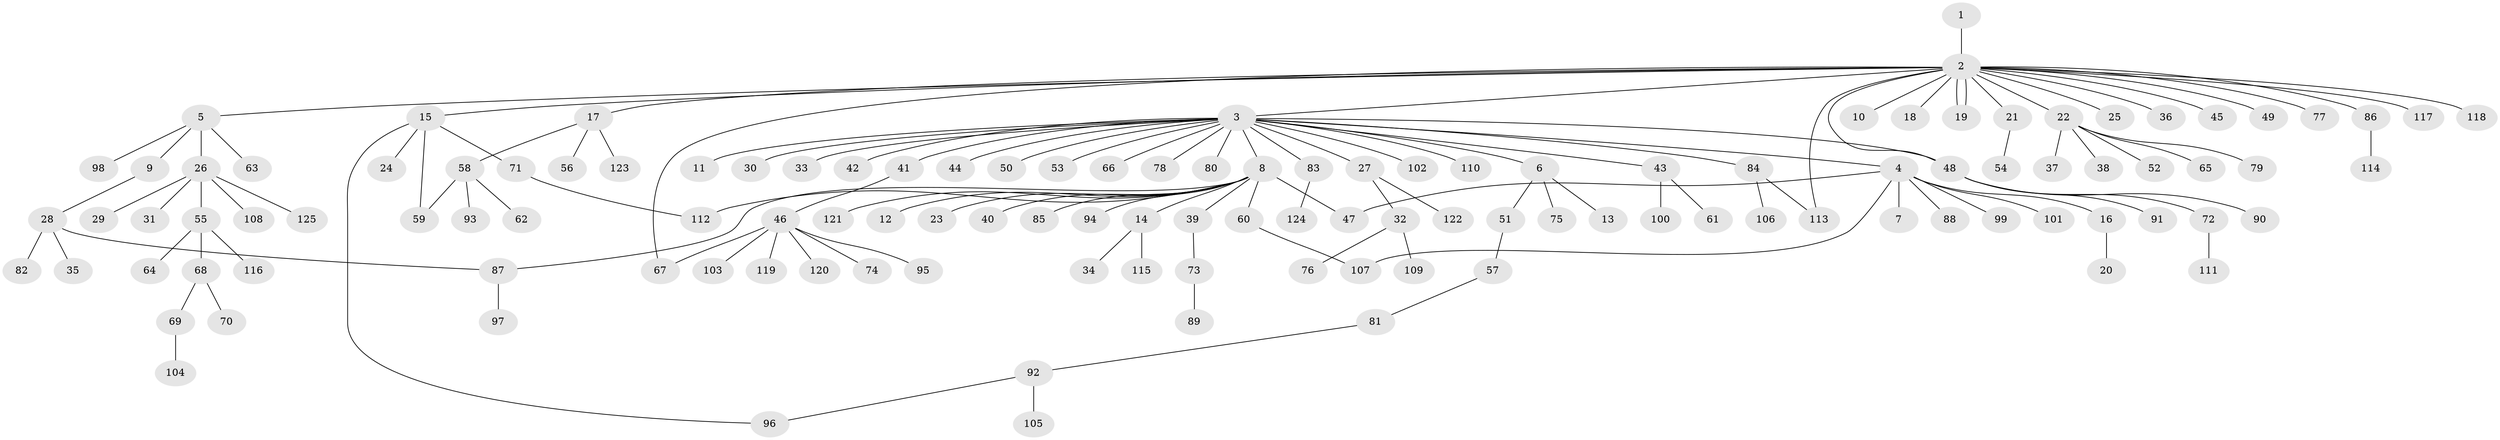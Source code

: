 // coarse degree distribution, {1: 0.6530612244897959, 21: 0.02040816326530612, 8: 0.01020408163265306, 5: 0.061224489795918366, 4: 0.01020408163265306, 13: 0.01020408163265306, 2: 0.19387755102040816, 3: 0.030612244897959183, 6: 0.01020408163265306}
// Generated by graph-tools (version 1.1) at 2025/23/03/03/25 07:23:53]
// undirected, 125 vertices, 134 edges
graph export_dot {
graph [start="1"]
  node [color=gray90,style=filled];
  1;
  2;
  3;
  4;
  5;
  6;
  7;
  8;
  9;
  10;
  11;
  12;
  13;
  14;
  15;
  16;
  17;
  18;
  19;
  20;
  21;
  22;
  23;
  24;
  25;
  26;
  27;
  28;
  29;
  30;
  31;
  32;
  33;
  34;
  35;
  36;
  37;
  38;
  39;
  40;
  41;
  42;
  43;
  44;
  45;
  46;
  47;
  48;
  49;
  50;
  51;
  52;
  53;
  54;
  55;
  56;
  57;
  58;
  59;
  60;
  61;
  62;
  63;
  64;
  65;
  66;
  67;
  68;
  69;
  70;
  71;
  72;
  73;
  74;
  75;
  76;
  77;
  78;
  79;
  80;
  81;
  82;
  83;
  84;
  85;
  86;
  87;
  88;
  89;
  90;
  91;
  92;
  93;
  94;
  95;
  96;
  97;
  98;
  99;
  100;
  101;
  102;
  103;
  104;
  105;
  106;
  107;
  108;
  109;
  110;
  111;
  112;
  113;
  114;
  115;
  116;
  117;
  118;
  119;
  120;
  121;
  122;
  123;
  124;
  125;
  1 -- 2;
  2 -- 3;
  2 -- 5;
  2 -- 10;
  2 -- 15;
  2 -- 17;
  2 -- 18;
  2 -- 19;
  2 -- 19;
  2 -- 21;
  2 -- 22;
  2 -- 25;
  2 -- 36;
  2 -- 45;
  2 -- 48;
  2 -- 49;
  2 -- 67;
  2 -- 77;
  2 -- 86;
  2 -- 113;
  2 -- 117;
  2 -- 118;
  3 -- 4;
  3 -- 6;
  3 -- 8;
  3 -- 11;
  3 -- 27;
  3 -- 30;
  3 -- 33;
  3 -- 41;
  3 -- 42;
  3 -- 43;
  3 -- 44;
  3 -- 48;
  3 -- 50;
  3 -- 53;
  3 -- 66;
  3 -- 78;
  3 -- 80;
  3 -- 83;
  3 -- 84;
  3 -- 102;
  3 -- 110;
  4 -- 7;
  4 -- 16;
  4 -- 47;
  4 -- 88;
  4 -- 99;
  4 -- 101;
  4 -- 107;
  5 -- 9;
  5 -- 26;
  5 -- 63;
  5 -- 98;
  6 -- 13;
  6 -- 51;
  6 -- 75;
  8 -- 12;
  8 -- 14;
  8 -- 23;
  8 -- 39;
  8 -- 40;
  8 -- 47;
  8 -- 60;
  8 -- 85;
  8 -- 87;
  8 -- 94;
  8 -- 112;
  8 -- 121;
  9 -- 28;
  14 -- 34;
  14 -- 115;
  15 -- 24;
  15 -- 59;
  15 -- 71;
  15 -- 96;
  16 -- 20;
  17 -- 56;
  17 -- 58;
  17 -- 123;
  21 -- 54;
  22 -- 37;
  22 -- 38;
  22 -- 52;
  22 -- 65;
  22 -- 79;
  26 -- 29;
  26 -- 31;
  26 -- 55;
  26 -- 108;
  26 -- 125;
  27 -- 32;
  27 -- 122;
  28 -- 35;
  28 -- 82;
  28 -- 87;
  32 -- 76;
  32 -- 109;
  39 -- 73;
  41 -- 46;
  43 -- 61;
  43 -- 100;
  46 -- 67;
  46 -- 74;
  46 -- 95;
  46 -- 103;
  46 -- 119;
  46 -- 120;
  48 -- 72;
  48 -- 90;
  48 -- 91;
  51 -- 57;
  55 -- 64;
  55 -- 68;
  55 -- 116;
  57 -- 81;
  58 -- 59;
  58 -- 62;
  58 -- 93;
  60 -- 107;
  68 -- 69;
  68 -- 70;
  69 -- 104;
  71 -- 112;
  72 -- 111;
  73 -- 89;
  81 -- 92;
  83 -- 124;
  84 -- 106;
  84 -- 113;
  86 -- 114;
  87 -- 97;
  92 -- 96;
  92 -- 105;
}
